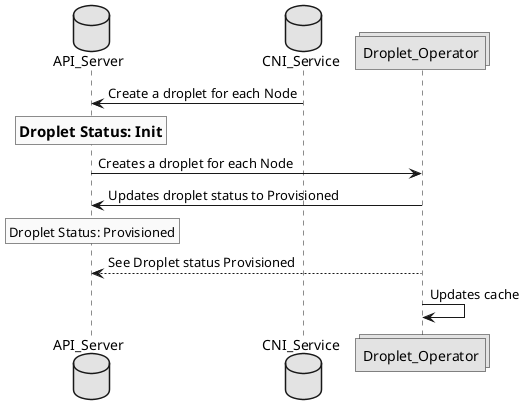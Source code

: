 @startuml

skinparam monochrome true

database API_Server
database CNI_Service
collections Droplet_Operator

CNI_Service -> API_Server: Create a droplet for each Node
rnote over API_Server: ==Droplet Status: Init
API_Server -> Droplet_Operator: Creates a droplet for each Node
Droplet_Operator -> API_Server: Updates droplet status to Provisioned
rnote over API_Server: Droplet Status: Provisioned
Droplet_Operator --> API_Server: See Droplet status Provisioned
Droplet_Operator -> Droplet_Operator: Updates cache

@enduml

